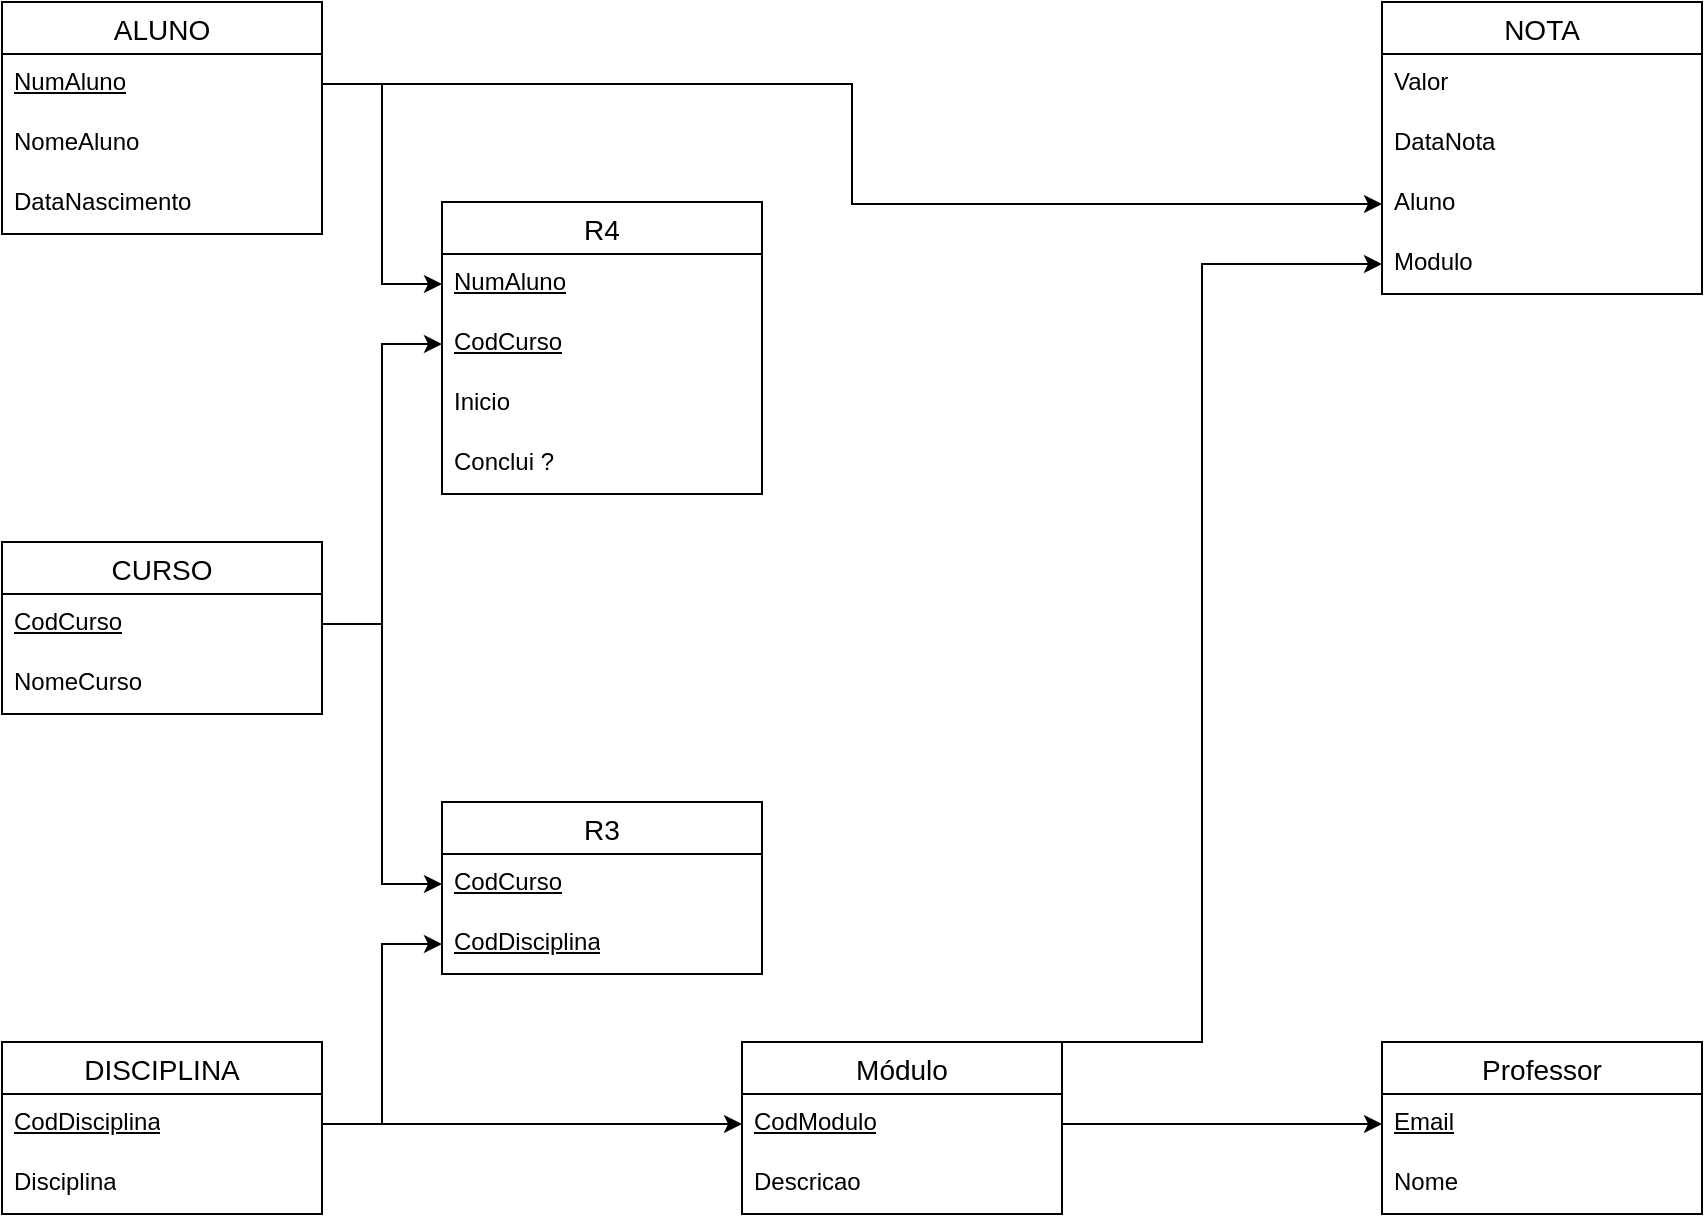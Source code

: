 <mxfile version="28.2.7">
  <diagram name="Página-1" id="S5y7bV11tm6SqkbiMkar">
    <mxGraphModel dx="1395" dy="888" grid="1" gridSize="10" guides="1" tooltips="1" connect="1" arrows="1" fold="1" page="1" pageScale="1" pageWidth="1654" pageHeight="2336" math="0" shadow="0">
      <root>
        <mxCell id="0" />
        <mxCell id="1" parent="0" />
        <mxCell id="t1V61KOQFFWh3-i_f2xE-3" value="ALUNO" style="swimlane;fontStyle=0;childLayout=stackLayout;horizontal=1;startSize=26;horizontalStack=0;resizeParent=1;resizeParentMax=0;resizeLast=0;collapsible=1;marginBottom=0;align=center;fontSize=14;" parent="1" vertex="1">
          <mxGeometry x="120" y="40" width="160" height="116" as="geometry" />
        </mxCell>
        <mxCell id="t1V61KOQFFWh3-i_f2xE-4" value="NumAluno" style="text;strokeColor=none;fillColor=none;spacingLeft=4;spacingRight=4;overflow=hidden;rotatable=0;points=[[0,0.5],[1,0.5]];portConstraint=eastwest;fontSize=12;whiteSpace=wrap;html=1;fontStyle=4" parent="t1V61KOQFFWh3-i_f2xE-3" vertex="1">
          <mxGeometry y="26" width="160" height="30" as="geometry" />
        </mxCell>
        <mxCell id="t1V61KOQFFWh3-i_f2xE-5" value="NomeAluno" style="text;strokeColor=none;fillColor=none;spacingLeft=4;spacingRight=4;overflow=hidden;rotatable=0;points=[[0,0.5],[1,0.5]];portConstraint=eastwest;fontSize=12;whiteSpace=wrap;html=1;" parent="t1V61KOQFFWh3-i_f2xE-3" vertex="1">
          <mxGeometry y="56" width="160" height="30" as="geometry" />
        </mxCell>
        <mxCell id="t1V61KOQFFWh3-i_f2xE-6" value="DataNascimento" style="text;strokeColor=none;fillColor=none;spacingLeft=4;spacingRight=4;overflow=hidden;rotatable=0;points=[[0,0.5],[1,0.5]];portConstraint=eastwest;fontSize=12;whiteSpace=wrap;html=1;" parent="t1V61KOQFFWh3-i_f2xE-3" vertex="1">
          <mxGeometry y="86" width="160" height="30" as="geometry" />
        </mxCell>
        <mxCell id="t1V61KOQFFWh3-i_f2xE-11" value="NOTA" style="swimlane;fontStyle=0;childLayout=stackLayout;horizontal=1;startSize=26;horizontalStack=0;resizeParent=1;resizeParentMax=0;resizeLast=0;collapsible=1;marginBottom=0;align=center;fontSize=14;" parent="1" vertex="1">
          <mxGeometry x="810" y="40" width="160" height="146" as="geometry" />
        </mxCell>
        <mxCell id="t1V61KOQFFWh3-i_f2xE-12" value="Valor" style="text;strokeColor=none;fillColor=none;spacingLeft=4;spacingRight=4;overflow=hidden;rotatable=0;points=[[0,0.5],[1,0.5]];portConstraint=eastwest;fontSize=12;whiteSpace=wrap;html=1;" parent="t1V61KOQFFWh3-i_f2xE-11" vertex="1">
          <mxGeometry y="26" width="160" height="30" as="geometry" />
        </mxCell>
        <mxCell id="t1V61KOQFFWh3-i_f2xE-13" value="DataNota" style="text;strokeColor=none;fillColor=none;spacingLeft=4;spacingRight=4;overflow=hidden;rotatable=0;points=[[0,0.5],[1,0.5]];portConstraint=eastwest;fontSize=12;whiteSpace=wrap;html=1;" parent="t1V61KOQFFWh3-i_f2xE-11" vertex="1">
          <mxGeometry y="56" width="160" height="30" as="geometry" />
        </mxCell>
        <mxCell id="97hqitr2CZcHq2kwvgmu-21" value="Aluno" style="text;strokeColor=none;fillColor=none;spacingLeft=4;spacingRight=4;overflow=hidden;rotatable=0;points=[[0,0.5],[1,0.5]];portConstraint=eastwest;fontSize=12;whiteSpace=wrap;html=1;" vertex="1" parent="t1V61KOQFFWh3-i_f2xE-11">
          <mxGeometry y="86" width="160" height="30" as="geometry" />
        </mxCell>
        <mxCell id="97hqitr2CZcHq2kwvgmu-22" value="Modulo" style="text;strokeColor=none;fillColor=none;spacingLeft=4;spacingRight=4;overflow=hidden;rotatable=0;points=[[0,0.5],[1,0.5]];portConstraint=eastwest;fontSize=12;whiteSpace=wrap;html=1;" vertex="1" parent="t1V61KOQFFWh3-i_f2xE-11">
          <mxGeometry y="116" width="160" height="30" as="geometry" />
        </mxCell>
        <mxCell id="97hqitr2CZcHq2kwvgmu-23" style="edgeStyle=orthogonalEdgeStyle;rounded=0;orthogonalLoop=1;jettySize=auto;html=1;exitX=0.75;exitY=0;exitDx=0;exitDy=0;entryX=0;entryY=0.5;entryDx=0;entryDy=0;" edge="1" parent="1" source="t1V61KOQFFWh3-i_f2xE-15" target="97hqitr2CZcHq2kwvgmu-22">
          <mxGeometry relative="1" as="geometry">
            <Array as="points">
              <mxPoint x="720" y="560" />
              <mxPoint x="720" y="171" />
            </Array>
          </mxGeometry>
        </mxCell>
        <mxCell id="t1V61KOQFFWh3-i_f2xE-15" value="Módulo" style="swimlane;fontStyle=0;childLayout=stackLayout;horizontal=1;startSize=26;horizontalStack=0;resizeParent=1;resizeParentMax=0;resizeLast=0;collapsible=1;marginBottom=0;align=center;fontSize=14;" parent="1" vertex="1">
          <mxGeometry x="490" y="560" width="160" height="86" as="geometry" />
        </mxCell>
        <mxCell id="t1V61KOQFFWh3-i_f2xE-16" value="CodModulo" style="text;strokeColor=none;fillColor=none;spacingLeft=4;spacingRight=4;overflow=hidden;rotatable=0;points=[[0,0.5],[1,0.5]];portConstraint=eastwest;fontSize=12;whiteSpace=wrap;html=1;fontStyle=4" parent="t1V61KOQFFWh3-i_f2xE-15" vertex="1">
          <mxGeometry y="26" width="160" height="30" as="geometry" />
        </mxCell>
        <mxCell id="t1V61KOQFFWh3-i_f2xE-17" value="Descricao" style="text;strokeColor=none;fillColor=none;spacingLeft=4;spacingRight=4;overflow=hidden;rotatable=0;points=[[0,0.5],[1,0.5]];portConstraint=eastwest;fontSize=12;whiteSpace=wrap;html=1;" parent="t1V61KOQFFWh3-i_f2xE-15" vertex="1">
          <mxGeometry y="56" width="160" height="30" as="geometry" />
        </mxCell>
        <mxCell id="t1V61KOQFFWh3-i_f2xE-19" value="Professor" style="swimlane;fontStyle=0;childLayout=stackLayout;horizontal=1;startSize=26;horizontalStack=0;resizeParent=1;resizeParentMax=0;resizeLast=0;collapsible=1;marginBottom=0;align=center;fontSize=14;" parent="1" vertex="1">
          <mxGeometry x="810" y="560" width="160" height="86" as="geometry" />
        </mxCell>
        <mxCell id="t1V61KOQFFWh3-i_f2xE-20" value="Email" style="text;strokeColor=none;fillColor=none;spacingLeft=4;spacingRight=4;overflow=hidden;rotatable=0;points=[[0,0.5],[1,0.5]];portConstraint=eastwest;fontSize=12;whiteSpace=wrap;html=1;fontStyle=4" parent="t1V61KOQFFWh3-i_f2xE-19" vertex="1">
          <mxGeometry y="26" width="160" height="30" as="geometry" />
        </mxCell>
        <mxCell id="t1V61KOQFFWh3-i_f2xE-21" value="Nome" style="text;strokeColor=none;fillColor=none;spacingLeft=4;spacingRight=4;overflow=hidden;rotatable=0;points=[[0,0.5],[1,0.5]];portConstraint=eastwest;fontSize=12;whiteSpace=wrap;html=1;" parent="t1V61KOQFFWh3-i_f2xE-19" vertex="1">
          <mxGeometry y="56" width="160" height="30" as="geometry" />
        </mxCell>
        <mxCell id="t1V61KOQFFWh3-i_f2xE-23" value="DISCIPLINA" style="swimlane;fontStyle=0;childLayout=stackLayout;horizontal=1;startSize=26;horizontalStack=0;resizeParent=1;resizeParentMax=0;resizeLast=0;collapsible=1;marginBottom=0;align=center;fontSize=14;" parent="1" vertex="1">
          <mxGeometry x="120" y="560" width="160" height="86" as="geometry" />
        </mxCell>
        <mxCell id="t1V61KOQFFWh3-i_f2xE-24" value="CodDisciplina" style="text;strokeColor=none;fillColor=none;spacingLeft=4;spacingRight=4;overflow=hidden;rotatable=0;points=[[0,0.5],[1,0.5]];portConstraint=eastwest;fontSize=12;whiteSpace=wrap;html=1;fontStyle=4" parent="t1V61KOQFFWh3-i_f2xE-23" vertex="1">
          <mxGeometry y="26" width="160" height="30" as="geometry" />
        </mxCell>
        <mxCell id="t1V61KOQFFWh3-i_f2xE-25" value="Disciplina" style="text;strokeColor=none;fillColor=none;spacingLeft=4;spacingRight=4;overflow=hidden;rotatable=0;points=[[0,0.5],[1,0.5]];portConstraint=eastwest;fontSize=12;whiteSpace=wrap;html=1;" parent="t1V61KOQFFWh3-i_f2xE-23" vertex="1">
          <mxGeometry y="56" width="160" height="30" as="geometry" />
        </mxCell>
        <mxCell id="t1V61KOQFFWh3-i_f2xE-28" value="CURSO" style="swimlane;fontStyle=0;childLayout=stackLayout;horizontal=1;startSize=26;horizontalStack=0;resizeParent=1;resizeParentMax=0;resizeLast=0;collapsible=1;marginBottom=0;align=center;fontSize=14;" parent="1" vertex="1">
          <mxGeometry x="120" y="310" width="160" height="86" as="geometry" />
        </mxCell>
        <mxCell id="t1V61KOQFFWh3-i_f2xE-29" value="CodCurso" style="text;strokeColor=none;fillColor=none;spacingLeft=4;spacingRight=4;overflow=hidden;rotatable=0;points=[[0,0.5],[1,0.5]];portConstraint=eastwest;fontSize=12;whiteSpace=wrap;html=1;fontStyle=4" parent="t1V61KOQFFWh3-i_f2xE-28" vertex="1">
          <mxGeometry y="26" width="160" height="30" as="geometry" />
        </mxCell>
        <mxCell id="t1V61KOQFFWh3-i_f2xE-30" value="NomeCurso" style="text;strokeColor=none;fillColor=none;spacingLeft=4;spacingRight=4;overflow=hidden;rotatable=0;points=[[0,0.5],[1,0.5]];portConstraint=eastwest;fontSize=12;whiteSpace=wrap;html=1;" parent="t1V61KOQFFWh3-i_f2xE-28" vertex="1">
          <mxGeometry y="56" width="160" height="30" as="geometry" />
        </mxCell>
        <mxCell id="97hqitr2CZcHq2kwvgmu-1" value="R3" style="swimlane;fontStyle=0;childLayout=stackLayout;horizontal=1;startSize=26;horizontalStack=0;resizeParent=1;resizeParentMax=0;resizeLast=0;collapsible=1;marginBottom=0;align=center;fontSize=14;" vertex="1" parent="1">
          <mxGeometry x="340" y="440" width="160" height="86" as="geometry" />
        </mxCell>
        <mxCell id="97hqitr2CZcHq2kwvgmu-2" value="CodCurso" style="text;strokeColor=none;fillColor=none;spacingLeft=4;spacingRight=4;overflow=hidden;rotatable=0;points=[[0,0.5],[1,0.5]];portConstraint=eastwest;fontSize=12;whiteSpace=wrap;html=1;fontStyle=4" vertex="1" parent="97hqitr2CZcHq2kwvgmu-1">
          <mxGeometry y="26" width="160" height="30" as="geometry" />
        </mxCell>
        <mxCell id="97hqitr2CZcHq2kwvgmu-3" value="CodDisciplina" style="text;strokeColor=none;fillColor=none;spacingLeft=4;spacingRight=4;overflow=hidden;rotatable=0;points=[[0,0.5],[1,0.5]];portConstraint=eastwest;fontSize=12;whiteSpace=wrap;html=1;fontStyle=4" vertex="1" parent="97hqitr2CZcHq2kwvgmu-1">
          <mxGeometry y="56" width="160" height="30" as="geometry" />
        </mxCell>
        <mxCell id="97hqitr2CZcHq2kwvgmu-5" value="R4" style="swimlane;fontStyle=0;childLayout=stackLayout;horizontal=1;startSize=26;horizontalStack=0;resizeParent=1;resizeParentMax=0;resizeLast=0;collapsible=1;marginBottom=0;align=center;fontSize=14;" vertex="1" parent="1">
          <mxGeometry x="340" y="140" width="160" height="146" as="geometry" />
        </mxCell>
        <mxCell id="97hqitr2CZcHq2kwvgmu-8" value="NumAluno" style="text;strokeColor=none;fillColor=none;spacingLeft=4;spacingRight=4;overflow=hidden;rotatable=0;points=[[0,0.5],[1,0.5]];portConstraint=eastwest;fontSize=12;whiteSpace=wrap;html=1;fontStyle=4" vertex="1" parent="97hqitr2CZcHq2kwvgmu-5">
          <mxGeometry y="26" width="160" height="30" as="geometry" />
        </mxCell>
        <mxCell id="97hqitr2CZcHq2kwvgmu-12" value="CodCurso" style="text;strokeColor=none;fillColor=none;spacingLeft=4;spacingRight=4;overflow=hidden;rotatable=0;points=[[0,0.5],[1,0.5]];portConstraint=eastwest;fontSize=12;whiteSpace=wrap;html=1;fontStyle=4" vertex="1" parent="97hqitr2CZcHq2kwvgmu-5">
          <mxGeometry y="56" width="160" height="30" as="geometry" />
        </mxCell>
        <mxCell id="97hqitr2CZcHq2kwvgmu-11" value="Inicio" style="text;strokeColor=none;fillColor=none;spacingLeft=4;spacingRight=4;overflow=hidden;rotatable=0;points=[[0,0.5],[1,0.5]];portConstraint=eastwest;fontSize=12;whiteSpace=wrap;html=1;" vertex="1" parent="97hqitr2CZcHq2kwvgmu-5">
          <mxGeometry y="86" width="160" height="30" as="geometry" />
        </mxCell>
        <mxCell id="97hqitr2CZcHq2kwvgmu-10" value="Conclui ?" style="text;strokeColor=none;fillColor=none;spacingLeft=4;spacingRight=4;overflow=hidden;rotatable=0;points=[[0,0.5],[1,0.5]];portConstraint=eastwest;fontSize=12;whiteSpace=wrap;html=1;" vertex="1" parent="97hqitr2CZcHq2kwvgmu-5">
          <mxGeometry y="116" width="160" height="30" as="geometry" />
        </mxCell>
        <mxCell id="97hqitr2CZcHq2kwvgmu-15" style="edgeStyle=orthogonalEdgeStyle;rounded=0;orthogonalLoop=1;jettySize=auto;html=1;exitX=1;exitY=0.5;exitDx=0;exitDy=0;entryX=0;entryY=0.5;entryDx=0;entryDy=0;" edge="1" parent="1" source="t1V61KOQFFWh3-i_f2xE-4" target="97hqitr2CZcHq2kwvgmu-8">
          <mxGeometry relative="1" as="geometry" />
        </mxCell>
        <mxCell id="97hqitr2CZcHq2kwvgmu-16" style="edgeStyle=orthogonalEdgeStyle;rounded=0;orthogonalLoop=1;jettySize=auto;html=1;exitX=1;exitY=0.5;exitDx=0;exitDy=0;entryX=0;entryY=0.5;entryDx=0;entryDy=0;" edge="1" parent="1" source="t1V61KOQFFWh3-i_f2xE-29" target="97hqitr2CZcHq2kwvgmu-12">
          <mxGeometry relative="1" as="geometry" />
        </mxCell>
        <mxCell id="97hqitr2CZcHq2kwvgmu-17" style="edgeStyle=orthogonalEdgeStyle;rounded=0;orthogonalLoop=1;jettySize=auto;html=1;exitX=1;exitY=0.5;exitDx=0;exitDy=0;entryX=0;entryY=0.5;entryDx=0;entryDy=0;" edge="1" parent="1" source="t1V61KOQFFWh3-i_f2xE-24" target="97hqitr2CZcHq2kwvgmu-3">
          <mxGeometry relative="1" as="geometry" />
        </mxCell>
        <mxCell id="97hqitr2CZcHq2kwvgmu-18" style="edgeStyle=orthogonalEdgeStyle;rounded=0;orthogonalLoop=1;jettySize=auto;html=1;exitX=1;exitY=0.5;exitDx=0;exitDy=0;" edge="1" parent="1" source="t1V61KOQFFWh3-i_f2xE-29" target="97hqitr2CZcHq2kwvgmu-2">
          <mxGeometry relative="1" as="geometry" />
        </mxCell>
        <mxCell id="97hqitr2CZcHq2kwvgmu-19" style="edgeStyle=orthogonalEdgeStyle;rounded=0;orthogonalLoop=1;jettySize=auto;html=1;exitX=1;exitY=0.5;exitDx=0;exitDy=0;entryX=0;entryY=0.5;entryDx=0;entryDy=0;" edge="1" parent="1" source="t1V61KOQFFWh3-i_f2xE-24" target="t1V61KOQFFWh3-i_f2xE-16">
          <mxGeometry relative="1" as="geometry" />
        </mxCell>
        <mxCell id="97hqitr2CZcHq2kwvgmu-20" style="edgeStyle=orthogonalEdgeStyle;rounded=0;orthogonalLoop=1;jettySize=auto;html=1;exitX=1;exitY=0.5;exitDx=0;exitDy=0;entryX=0;entryY=0.5;entryDx=0;entryDy=0;" edge="1" parent="1" source="t1V61KOQFFWh3-i_f2xE-16" target="t1V61KOQFFWh3-i_f2xE-20">
          <mxGeometry relative="1" as="geometry" />
        </mxCell>
        <mxCell id="97hqitr2CZcHq2kwvgmu-24" style="edgeStyle=orthogonalEdgeStyle;rounded=0;orthogonalLoop=1;jettySize=auto;html=1;exitX=1;exitY=0.5;exitDx=0;exitDy=0;entryX=0;entryY=0.5;entryDx=0;entryDy=0;" edge="1" parent="1" source="t1V61KOQFFWh3-i_f2xE-4" target="97hqitr2CZcHq2kwvgmu-21">
          <mxGeometry relative="1" as="geometry" />
        </mxCell>
      </root>
    </mxGraphModel>
  </diagram>
</mxfile>

